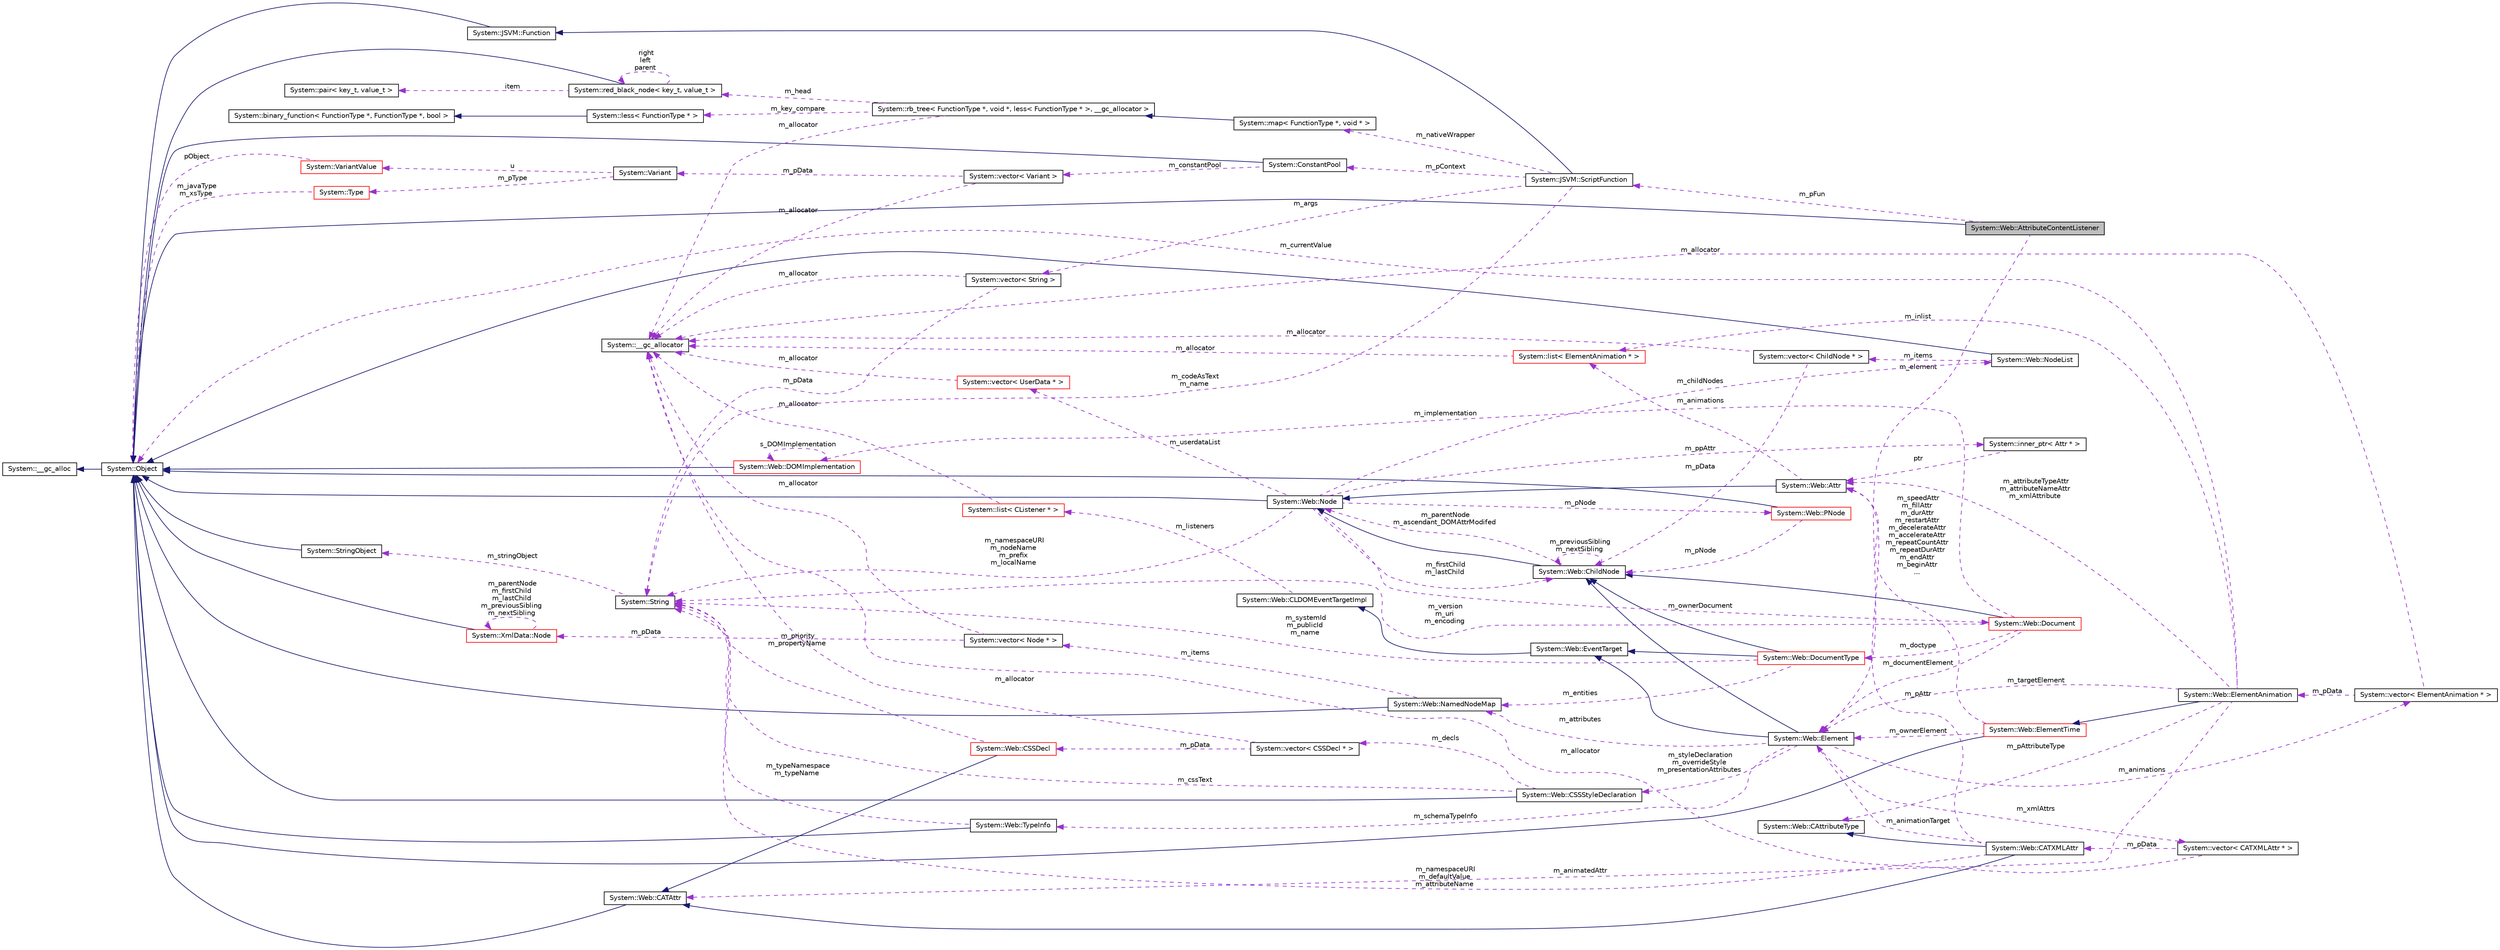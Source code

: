 digraph G
{
  edge [fontname="Helvetica",fontsize="10",labelfontname="Helvetica",labelfontsize="10"];
  node [fontname="Helvetica",fontsize="10",shape=record];
  rankdir="LR";
  Node1 [label="System::Web::AttributeContentListener",height=0.2,width=0.4,color="black", fillcolor="grey75", style="filled" fontcolor="black"];
  Node2 -> Node1 [dir="back",color="midnightblue",fontsize="10",style="solid",fontname="Helvetica"];
  Node2 [label="System::Object",height=0.2,width=0.4,color="black", fillcolor="white", style="filled",URL="$class_system_1_1_object.html"];
  Node3 -> Node2 [dir="back",color="midnightblue",fontsize="10",style="solid",fontname="Helvetica"];
  Node3 [label="System::__gc_alloc",height=0.2,width=0.4,color="black", fillcolor="white", style="filled",URL="$class_system_1_1____gc__alloc.html"];
  Node4 -> Node1 [dir="back",color="darkorchid3",fontsize="10",style="dashed",label=" m_pFun" ,fontname="Helvetica"];
  Node4 [label="System::JSVM::ScriptFunction",height=0.2,width=0.4,color="black", fillcolor="white", style="filled",URL="$class_system_1_1_j_s_v_m_1_1_script_function.html"];
  Node5 -> Node4 [dir="back",color="midnightblue",fontsize="10",style="solid",fontname="Helvetica"];
  Node5 [label="System::JSVM::Function",height=0.2,width=0.4,color="black", fillcolor="white", style="filled",URL="$class_system_1_1_j_s_v_m_1_1_function.html"];
  Node2 -> Node5 [dir="back",color="midnightblue",fontsize="10",style="solid",fontname="Helvetica"];
  Node6 -> Node4 [dir="back",color="darkorchid3",fontsize="10",style="dashed",label=" m_pContext" ,fontname="Helvetica"];
  Node6 [label="System::ConstantPool",height=0.2,width=0.4,color="black", fillcolor="white", style="filled",URL="$class_system_1_1_constant_pool.html"];
  Node2 -> Node6 [dir="back",color="midnightblue",fontsize="10",style="solid",fontname="Helvetica"];
  Node7 -> Node6 [dir="back",color="darkorchid3",fontsize="10",style="dashed",label=" m_constantPool" ,fontname="Helvetica"];
  Node7 [label="System::vector\< Variant \>",height=0.2,width=0.4,color="black", fillcolor="white", style="filled",URL="$class_system_1_1vector.html"];
  Node8 -> Node7 [dir="back",color="darkorchid3",fontsize="10",style="dashed",label=" m_allocator" ,fontname="Helvetica"];
  Node8 [label="System::__gc_allocator",height=0.2,width=0.4,color="black", fillcolor="white", style="filled",URL="$class_system_1_1____gc__allocator.html"];
  Node9 -> Node7 [dir="back",color="darkorchid3",fontsize="10",style="dashed",label=" m_pData" ,fontname="Helvetica"];
  Node9 [label="System::Variant",height=0.2,width=0.4,color="black", fillcolor="white", style="filled",URL="$class_system_1_1_variant.html"];
  Node10 -> Node9 [dir="back",color="darkorchid3",fontsize="10",style="dashed",label=" m_pType" ,fontname="Helvetica"];
  Node10 [label="System::Type",height=0.2,width=0.4,color="red", fillcolor="white", style="filled",URL="$class_system_1_1_type.html"];
  Node2 -> Node10 [dir="back",color="darkorchid3",fontsize="10",style="dashed",label=" m_javaType\nm_xsType" ,fontname="Helvetica"];
  Node11 -> Node9 [dir="back",color="darkorchid3",fontsize="10",style="dashed",label=" u" ,fontname="Helvetica"];
  Node11 [label="System::VariantValue",height=0.2,width=0.4,color="red", fillcolor="white", style="filled",URL="$union_system_1_1_variant_value.html"];
  Node2 -> Node11 [dir="back",color="darkorchid3",fontsize="10",style="dashed",label=" pObject" ,fontname="Helvetica"];
  Node12 -> Node4 [dir="back",color="darkorchid3",fontsize="10",style="dashed",label=" m_nativeWrapper" ,fontname="Helvetica"];
  Node12 [label="System::map\< FunctionType *, void * \>",height=0.2,width=0.4,color="black", fillcolor="white", style="filled",URL="$class_system_1_1map.html"];
  Node13 -> Node12 [dir="back",color="midnightblue",fontsize="10",style="solid",fontname="Helvetica"];
  Node13 [label="System::rb_tree\< FunctionType *, void *, less\< FunctionType * \>, __gc_allocator \>",height=0.2,width=0.4,color="black", fillcolor="white", style="filled",URL="$class_system_1_1rb__tree.html"];
  Node8 -> Node13 [dir="back",color="darkorchid3",fontsize="10",style="dashed",label=" m_allocator" ,fontname="Helvetica"];
  Node14 -> Node13 [dir="back",color="darkorchid3",fontsize="10",style="dashed",label=" m_key_compare" ,fontname="Helvetica"];
  Node14 [label="System::less\< FunctionType * \>",height=0.2,width=0.4,color="black", fillcolor="white", style="filled",URL="$class_system_1_1less.html"];
  Node15 -> Node14 [dir="back",color="midnightblue",fontsize="10",style="solid",fontname="Helvetica"];
  Node15 [label="System::binary_function\< FunctionType *, FunctionType *, bool \>",height=0.2,width=0.4,color="black", fillcolor="white", style="filled",URL="$class_system_1_1binary__function.html"];
  Node16 -> Node13 [dir="back",color="darkorchid3",fontsize="10",style="dashed",label=" m_head" ,fontname="Helvetica"];
  Node16 [label="System::red_black_node\< key_t, value_t \>",height=0.2,width=0.4,color="black", fillcolor="white", style="filled",URL="$class_system_1_1red__black__node.html"];
  Node2 -> Node16 [dir="back",color="midnightblue",fontsize="10",style="solid",fontname="Helvetica"];
  Node16 -> Node16 [dir="back",color="darkorchid3",fontsize="10",style="dashed",label=" right\nleft\nparent" ,fontname="Helvetica"];
  Node17 -> Node16 [dir="back",color="darkorchid3",fontsize="10",style="dashed",label=" item" ,fontname="Helvetica"];
  Node17 [label="System::pair\< key_t, value_t \>",height=0.2,width=0.4,color="black", fillcolor="white", style="filled",URL="$class_system_1_1pair.html"];
  Node18 -> Node4 [dir="back",color="darkorchid3",fontsize="10",style="dashed",label=" m_codeAsText\nm_name" ,fontname="Helvetica"];
  Node18 [label="System::String",height=0.2,width=0.4,color="black", fillcolor="white", style="filled",URL="$class_system_1_1_string.html"];
  Node19 -> Node18 [dir="back",color="darkorchid3",fontsize="10",style="dashed",label=" m_stringObject" ,fontname="Helvetica"];
  Node19 [label="System::StringObject",height=0.2,width=0.4,color="black", fillcolor="white", style="filled",URL="$class_system_1_1_string_object.html"];
  Node2 -> Node19 [dir="back",color="midnightblue",fontsize="10",style="solid",fontname="Helvetica"];
  Node20 -> Node4 [dir="back",color="darkorchid3",fontsize="10",style="dashed",label=" m_args" ,fontname="Helvetica"];
  Node20 [label="System::vector\< String \>",height=0.2,width=0.4,color="black", fillcolor="white", style="filled",URL="$class_system_1_1vector.html"];
  Node8 -> Node20 [dir="back",color="darkorchid3",fontsize="10",style="dashed",label=" m_allocator" ,fontname="Helvetica"];
  Node18 -> Node20 [dir="back",color="darkorchid3",fontsize="10",style="dashed",label=" m_pData" ,fontname="Helvetica"];
  Node21 -> Node1 [dir="back",color="darkorchid3",fontsize="10",style="dashed",label=" m_element" ,fontname="Helvetica"];
  Node21 [label="System::Web::Element",height=0.2,width=0.4,color="black", fillcolor="white", style="filled",URL="$class_system_1_1_web_1_1_element.html"];
  Node22 -> Node21 [dir="back",color="midnightblue",fontsize="10",style="solid",fontname="Helvetica"];
  Node22 [label="System::Web::ChildNode",height=0.2,width=0.4,color="black", fillcolor="white", style="filled",URL="$class_system_1_1_web_1_1_child_node.html"];
  Node23 -> Node22 [dir="back",color="midnightblue",fontsize="10",style="solid",fontname="Helvetica"];
  Node23 [label="System::Web::Node",height=0.2,width=0.4,color="black", fillcolor="white", style="filled",URL="$class_system_1_1_web_1_1_node.html"];
  Node2 -> Node23 [dir="back",color="midnightblue",fontsize="10",style="solid",fontname="Helvetica"];
  Node24 -> Node23 [dir="back",color="darkorchid3",fontsize="10",style="dashed",label=" m_childNodes" ,fontname="Helvetica"];
  Node24 [label="System::Web::NodeList",height=0.2,width=0.4,color="black", fillcolor="white", style="filled",URL="$class_system_1_1_web_1_1_node_list.html"];
  Node2 -> Node24 [dir="back",color="midnightblue",fontsize="10",style="solid",fontname="Helvetica"];
  Node25 -> Node24 [dir="back",color="darkorchid3",fontsize="10",style="dashed",label=" m_items" ,fontname="Helvetica"];
  Node25 [label="System::vector\< ChildNode * \>",height=0.2,width=0.4,color="black", fillcolor="white", style="filled",URL="$class_system_1_1vector.html"];
  Node8 -> Node25 [dir="back",color="darkorchid3",fontsize="10",style="dashed",label=" m_allocator" ,fontname="Helvetica"];
  Node22 -> Node25 [dir="back",color="darkorchid3",fontsize="10",style="dashed",label=" m_pData" ,fontname="Helvetica"];
  Node26 -> Node23 [dir="back",color="darkorchid3",fontsize="10",style="dashed",label=" m_ownerDocument" ,fontname="Helvetica"];
  Node26 [label="System::Web::Document",height=0.2,width=0.4,color="red", fillcolor="white", style="filled",URL="$class_system_1_1_web_1_1_document.html"];
  Node22 -> Node26 [dir="back",color="midnightblue",fontsize="10",style="solid",fontname="Helvetica"];
  Node27 -> Node26 [dir="back",color="darkorchid3",fontsize="10",style="dashed",label=" m_implementation" ,fontname="Helvetica"];
  Node27 [label="System::Web::DOMImplementation",height=0.2,width=0.4,color="red", fillcolor="white", style="filled",URL="$class_system_1_1_web_1_1_d_o_m_implementation.html"];
  Node2 -> Node27 [dir="back",color="midnightblue",fontsize="10",style="solid",fontname="Helvetica"];
  Node27 -> Node27 [dir="back",color="darkorchid3",fontsize="10",style="dashed",label=" s_DOMImplementation" ,fontname="Helvetica"];
  Node28 -> Node26 [dir="back",color="darkorchid3",fontsize="10",style="dashed",label=" m_doctype" ,fontname="Helvetica"];
  Node28 [label="System::Web::DocumentType",height=0.2,width=0.4,color="red", fillcolor="white", style="filled",URL="$class_system_1_1_web_1_1_document_type.html"];
  Node22 -> Node28 [dir="back",color="midnightblue",fontsize="10",style="solid",fontname="Helvetica"];
  Node29 -> Node28 [dir="back",color="midnightblue",fontsize="10",style="solid",fontname="Helvetica"];
  Node29 [label="System::Web::EventTarget",height=0.2,width=0.4,color="black", fillcolor="white", style="filled",URL="$class_system_1_1_web_1_1_event_target.html"];
  Node30 -> Node29 [dir="back",color="midnightblue",fontsize="10",style="solid",fontname="Helvetica"];
  Node30 [label="System::Web::CLDOMEventTargetImpl",height=0.2,width=0.4,color="black", fillcolor="white", style="filled",URL="$class_system_1_1_web_1_1_c_l_d_o_m_event_target_impl.html"];
  Node31 -> Node30 [dir="back",color="darkorchid3",fontsize="10",style="dashed",label=" m_listeners" ,fontname="Helvetica"];
  Node31 [label="System::list\< CListener * \>",height=0.2,width=0.4,color="red", fillcolor="white", style="filled",URL="$class_system_1_1list.html"];
  Node8 -> Node31 [dir="back",color="darkorchid3",fontsize="10",style="dashed",label=" m_allocator" ,fontname="Helvetica"];
  Node32 -> Node28 [dir="back",color="darkorchid3",fontsize="10",style="dashed",label=" m_entities" ,fontname="Helvetica"];
  Node32 [label="System::Web::NamedNodeMap",height=0.2,width=0.4,color="black", fillcolor="white", style="filled",URL="$class_system_1_1_web_1_1_named_node_map.html"];
  Node2 -> Node32 [dir="back",color="midnightblue",fontsize="10",style="solid",fontname="Helvetica"];
  Node33 -> Node32 [dir="back",color="darkorchid3",fontsize="10",style="dashed",label=" m_items" ,fontname="Helvetica"];
  Node33 [label="System::vector\< Node * \>",height=0.2,width=0.4,color="black", fillcolor="white", style="filled",URL="$class_system_1_1vector.html"];
  Node34 -> Node33 [dir="back",color="darkorchid3",fontsize="10",style="dashed",label=" m_pData" ,fontname="Helvetica"];
  Node34 [label="System::XmlData::Node",height=0.2,width=0.4,color="red", fillcolor="white", style="filled",URL="$class_system_1_1_xml_data_1_1_node.html"];
  Node2 -> Node34 [dir="back",color="midnightblue",fontsize="10",style="solid",fontname="Helvetica"];
  Node34 -> Node34 [dir="back",color="darkorchid3",fontsize="10",style="dashed",label=" m_parentNode\nm_firstChild\nm_lastChild\nm_previousSibling\nm_nextSibling" ,fontname="Helvetica"];
  Node8 -> Node33 [dir="back",color="darkorchid3",fontsize="10",style="dashed",label=" m_allocator" ,fontname="Helvetica"];
  Node18 -> Node28 [dir="back",color="darkorchid3",fontsize="10",style="dashed",label=" m_systemId\nm_publicId\nm_name" ,fontname="Helvetica"];
  Node18 -> Node26 [dir="back",color="darkorchid3",fontsize="10",style="dashed",label=" m_version\nm_uri\nm_encoding" ,fontname="Helvetica"];
  Node21 -> Node26 [dir="back",color="darkorchid3",fontsize="10",style="dashed",label=" m_documentElement" ,fontname="Helvetica"];
  Node18 -> Node23 [dir="back",color="darkorchid3",fontsize="10",style="dashed",label=" m_namespaceURI\nm_nodeName\nm_prefix\nm_localName" ,fontname="Helvetica"];
  Node35 -> Node23 [dir="back",color="darkorchid3",fontsize="10",style="dashed",label=" m_pNode" ,fontname="Helvetica"];
  Node35 [label="System::Web::PNode",height=0.2,width=0.4,color="red", fillcolor="white", style="filled",URL="$class_system_1_1_web_1_1_p_node.html"];
  Node2 -> Node35 [dir="back",color="midnightblue",fontsize="10",style="solid",fontname="Helvetica"];
  Node22 -> Node35 [dir="back",color="darkorchid3",fontsize="10",style="dashed",label=" m_pNode" ,fontname="Helvetica"];
  Node22 -> Node23 [dir="back",color="darkorchid3",fontsize="10",style="dashed",label=" m_firstChild\nm_lastChild" ,fontname="Helvetica"];
  Node36 -> Node23 [dir="back",color="darkorchid3",fontsize="10",style="dashed",label=" m_userdataList" ,fontname="Helvetica"];
  Node36 [label="System::vector\< UserData * \>",height=0.2,width=0.4,color="red", fillcolor="white", style="filled",URL="$class_system_1_1vector.html"];
  Node8 -> Node36 [dir="back",color="darkorchid3",fontsize="10",style="dashed",label=" m_allocator" ,fontname="Helvetica"];
  Node37 -> Node23 [dir="back",color="darkorchid3",fontsize="10",style="dashed",label=" m_ppAttr" ,fontname="Helvetica"];
  Node37 [label="System::inner_ptr\< Attr * \>",height=0.2,width=0.4,color="black", fillcolor="white", style="filled",URL="$class_system_1_1inner__ptr.html"];
  Node38 -> Node37 [dir="back",color="darkorchid3",fontsize="10",style="dashed",label=" ptr" ,fontname="Helvetica"];
  Node38 [label="System::Web::Attr",height=0.2,width=0.4,color="black", fillcolor="white", style="filled",URL="$class_system_1_1_web_1_1_attr.html"];
  Node23 -> Node38 [dir="back",color="midnightblue",fontsize="10",style="solid",fontname="Helvetica"];
  Node39 -> Node38 [dir="back",color="darkorchid3",fontsize="10",style="dashed",label=" m_animations" ,fontname="Helvetica"];
  Node39 [label="System::list\< ElementAnimation * \>",height=0.2,width=0.4,color="red", fillcolor="white", style="filled",URL="$class_system_1_1list.html"];
  Node8 -> Node39 [dir="back",color="darkorchid3",fontsize="10",style="dashed",label=" m_allocator" ,fontname="Helvetica"];
  Node23 -> Node22 [dir="back",color="darkorchid3",fontsize="10",style="dashed",label=" m_parentNode\nm_ascendant_DOMAttrModifed" ,fontname="Helvetica"];
  Node22 -> Node22 [dir="back",color="darkorchid3",fontsize="10",style="dashed",label=" m_previousSibling\nm_nextSibling" ,fontname="Helvetica"];
  Node29 -> Node21 [dir="back",color="midnightblue",fontsize="10",style="solid",fontname="Helvetica"];
  Node40 -> Node21 [dir="back",color="darkorchid3",fontsize="10",style="dashed",label=" m_xmlAttrs" ,fontname="Helvetica"];
  Node40 [label="System::vector\< CATXMLAttr * \>",height=0.2,width=0.4,color="black", fillcolor="white", style="filled",URL="$class_system_1_1vector.html"];
  Node8 -> Node40 [dir="back",color="darkorchid3",fontsize="10",style="dashed",label=" m_allocator" ,fontname="Helvetica"];
  Node41 -> Node40 [dir="back",color="darkorchid3",fontsize="10",style="dashed",label=" m_pData" ,fontname="Helvetica"];
  Node41 [label="System::Web::CATXMLAttr",height=0.2,width=0.4,color="black", fillcolor="white", style="filled",URL="$class_system_1_1_web_1_1_c_a_t_x_m_l_attr.html"];
  Node42 -> Node41 [dir="back",color="midnightblue",fontsize="10",style="solid",fontname="Helvetica"];
  Node42 [label="System::Web::CATAttr",height=0.2,width=0.4,color="black", fillcolor="white", style="filled",URL="$class_system_1_1_web_1_1_c_a_t_attr.html"];
  Node2 -> Node42 [dir="back",color="midnightblue",fontsize="10",style="solid",fontname="Helvetica"];
  Node43 -> Node41 [dir="back",color="midnightblue",fontsize="10",style="solid",fontname="Helvetica"];
  Node43 [label="System::Web::CAttributeType",height=0.2,width=0.4,color="black", fillcolor="white", style="filled",URL="$class_system_1_1_web_1_1_c_attribute_type.html"];
  Node38 -> Node41 [dir="back",color="darkorchid3",fontsize="10",style="dashed",label=" m_pAttr" ,fontname="Helvetica"];
  Node18 -> Node41 [dir="back",color="darkorchid3",fontsize="10",style="dashed",label=" m_namespaceURI\nm_defaultValue\nm_attributeName" ,fontname="Helvetica"];
  Node21 -> Node41 [dir="back",color="darkorchid3",fontsize="10",style="dashed",label=" m_animationTarget" ,fontname="Helvetica"];
  Node32 -> Node21 [dir="back",color="darkorchid3",fontsize="10",style="dashed",label=" m_attributes" ,fontname="Helvetica"];
  Node44 -> Node21 [dir="back",color="darkorchid3",fontsize="10",style="dashed",label=" m_schemaTypeInfo" ,fontname="Helvetica"];
  Node44 [label="System::Web::TypeInfo",height=0.2,width=0.4,color="black", fillcolor="white", style="filled",URL="$class_system_1_1_web_1_1_type_info.html"];
  Node2 -> Node44 [dir="back",color="midnightblue",fontsize="10",style="solid",fontname="Helvetica"];
  Node18 -> Node44 [dir="back",color="darkorchid3",fontsize="10",style="dashed",label=" m_typeNamespace\nm_typeName" ,fontname="Helvetica"];
  Node45 -> Node21 [dir="back",color="darkorchid3",fontsize="10",style="dashed",label=" m_styleDeclaration\nm_overrideStyle\nm_presentationAttributes" ,fontname="Helvetica"];
  Node45 [label="System::Web::CSSStyleDeclaration",height=0.2,width=0.4,color="black", fillcolor="white", style="filled",URL="$class_system_1_1_web_1_1_c_s_s_style_declaration.html"];
  Node2 -> Node45 [dir="back",color="midnightblue",fontsize="10",style="solid",fontname="Helvetica"];
  Node18 -> Node45 [dir="back",color="darkorchid3",fontsize="10",style="dashed",label=" m_cssText" ,fontname="Helvetica"];
  Node46 -> Node45 [dir="back",color="darkorchid3",fontsize="10",style="dashed",label=" m_decls" ,fontname="Helvetica"];
  Node46 [label="System::vector\< CSSDecl * \>",height=0.2,width=0.4,color="black", fillcolor="white", style="filled",URL="$class_system_1_1vector.html"];
  Node8 -> Node46 [dir="back",color="darkorchid3",fontsize="10",style="dashed",label=" m_allocator" ,fontname="Helvetica"];
  Node47 -> Node46 [dir="back",color="darkorchid3",fontsize="10",style="dashed",label=" m_pData" ,fontname="Helvetica"];
  Node47 [label="System::Web::CSSDecl",height=0.2,width=0.4,color="red", fillcolor="white", style="filled",URL="$class_system_1_1_web_1_1_c_s_s_decl.html"];
  Node42 -> Node47 [dir="back",color="midnightblue",fontsize="10",style="solid",fontname="Helvetica"];
  Node18 -> Node47 [dir="back",color="darkorchid3",fontsize="10",style="dashed",label=" m_priority\nm_propertyName" ,fontname="Helvetica"];
  Node48 -> Node21 [dir="back",color="darkorchid3",fontsize="10",style="dashed",label=" m_animations" ,fontname="Helvetica"];
  Node48 [label="System::vector\< ElementAnimation * \>",height=0.2,width=0.4,color="black", fillcolor="white", style="filled",URL="$class_system_1_1vector.html"];
  Node8 -> Node48 [dir="back",color="darkorchid3",fontsize="10",style="dashed",label=" m_allocator" ,fontname="Helvetica"];
  Node49 -> Node48 [dir="back",color="darkorchid3",fontsize="10",style="dashed",label=" m_pData" ,fontname="Helvetica"];
  Node49 [label="System::Web::ElementAnimation",height=0.2,width=0.4,color="black", fillcolor="white", style="filled",URL="$class_system_1_1_web_1_1_element_animation.html"];
  Node50 -> Node49 [dir="back",color="midnightblue",fontsize="10",style="solid",fontname="Helvetica"];
  Node50 [label="System::Web::ElementTime",height=0.2,width=0.4,color="red", fillcolor="white", style="filled",URL="$class_system_1_1_web_1_1_element_time.html"];
  Node2 -> Node50 [dir="back",color="midnightblue",fontsize="10",style="solid",fontname="Helvetica"];
  Node38 -> Node50 [dir="back",color="darkorchid3",fontsize="10",style="dashed",label=" m_speedAttr\nm_fillAttr\nm_durAttr\nm_restartAttr\nm_decelerateAttr\nm_accelerateAttr\nm_repeatCountAttr\nm_repeatDurAttr\nm_endAttr\nm_beginAttr\n..." ,fontname="Helvetica"];
  Node21 -> Node50 [dir="back",color="darkorchid3",fontsize="10",style="dashed",label=" m_ownerElement" ,fontname="Helvetica"];
  Node42 -> Node49 [dir="back",color="darkorchid3",fontsize="10",style="dashed",label=" m_animatedAttr" ,fontname="Helvetica"];
  Node39 -> Node49 [dir="back",color="darkorchid3",fontsize="10",style="dashed",label=" m_inlist" ,fontname="Helvetica"];
  Node43 -> Node49 [dir="back",color="darkorchid3",fontsize="10",style="dashed",label=" m_pAttributeType" ,fontname="Helvetica"];
  Node38 -> Node49 [dir="back",color="darkorchid3",fontsize="10",style="dashed",label=" m_attributeTypeAttr\nm_attributeNameAttr\nm_xmlAttribute" ,fontname="Helvetica"];
  Node21 -> Node49 [dir="back",color="darkorchid3",fontsize="10",style="dashed",label=" m_targetElement" ,fontname="Helvetica"];
  Node2 -> Node49 [dir="back",color="darkorchid3",fontsize="10",style="dashed",label=" m_currentValue" ,fontname="Helvetica"];
}
